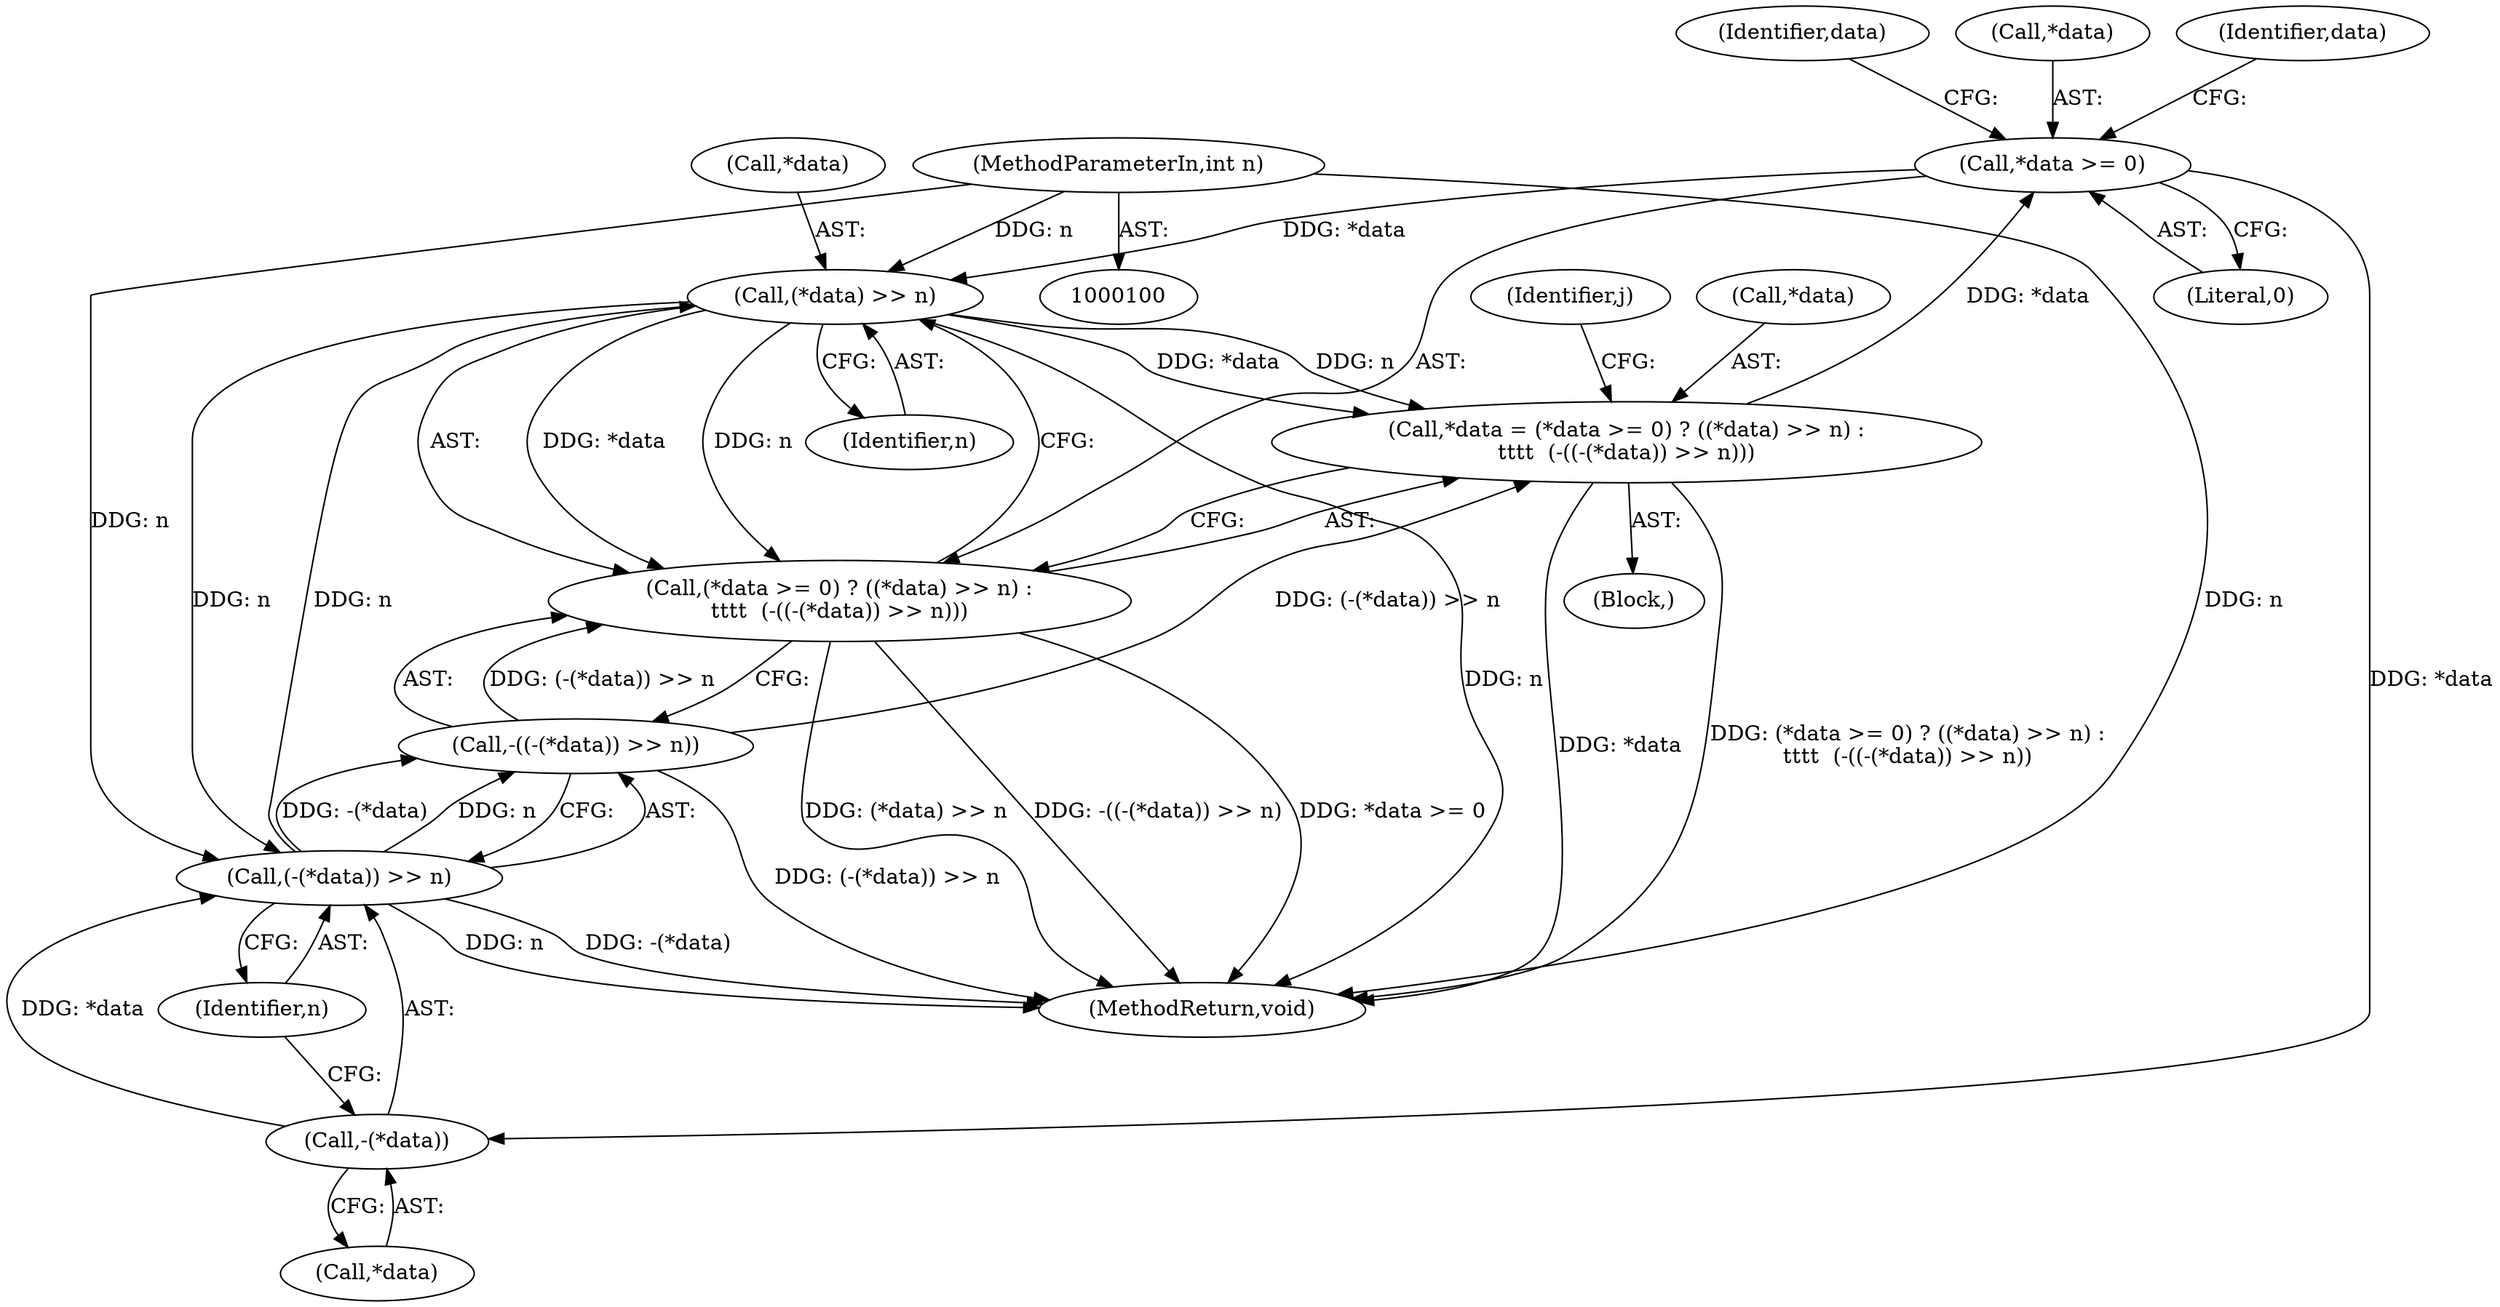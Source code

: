 digraph "0_jasper_d42b2388f7f8e0332c846675133acea151fc557a_22@pointer" {
"1000175" [label="(Call,*data >= 0)"];
"1000171" [label="(Call,*data = (*data >= 0) ? ((*data) >> n) :\n\t\t\t\t  (-((-(*data)) >> n)))"];
"1000179" [label="(Call,(*data) >> n)"];
"1000175" [label="(Call,*data >= 0)"];
"1000184" [label="(Call,(-(*data)) >> n)"];
"1000185" [label="(Call,-(*data))"];
"1000102" [label="(MethodParameterIn,int n)"];
"1000183" [label="(Call,-((-(*data)) >> n))"];
"1000174" [label="(Call,(*data >= 0) ? ((*data) >> n) :\n\t\t\t\t  (-((-(*data)) >> n)))"];
"1000185" [label="(Call,-(*data))"];
"1000187" [label="(Identifier,data)"];
"1000175" [label="(Call,*data >= 0)"];
"1000176" [label="(Call,*data)"];
"1000179" [label="(Call,(*data) >> n)"];
"1000189" [label="(MethodReturn,void)"];
"1000170" [label="(Block,)"];
"1000188" [label="(Identifier,n)"];
"1000181" [label="(Identifier,data)"];
"1000167" [label="(Identifier,j)"];
"1000174" [label="(Call,(*data >= 0) ? ((*data) >> n) :\n\t\t\t\t  (-((-(*data)) >> n)))"];
"1000102" [label="(MethodParameterIn,int n)"];
"1000184" [label="(Call,(-(*data)) >> n)"];
"1000178" [label="(Literal,0)"];
"1000172" [label="(Call,*data)"];
"1000182" [label="(Identifier,n)"];
"1000186" [label="(Call,*data)"];
"1000180" [label="(Call,*data)"];
"1000183" [label="(Call,-((-(*data)) >> n))"];
"1000171" [label="(Call,*data = (*data >= 0) ? ((*data) >> n) :\n\t\t\t\t  (-((-(*data)) >> n)))"];
"1000175" -> "1000174"  [label="AST: "];
"1000175" -> "1000178"  [label="CFG: "];
"1000176" -> "1000175"  [label="AST: "];
"1000178" -> "1000175"  [label="AST: "];
"1000181" -> "1000175"  [label="CFG: "];
"1000187" -> "1000175"  [label="CFG: "];
"1000171" -> "1000175"  [label="DDG: *data"];
"1000175" -> "1000179"  [label="DDG: *data"];
"1000175" -> "1000185"  [label="DDG: *data"];
"1000171" -> "1000170"  [label="AST: "];
"1000171" -> "1000174"  [label="CFG: "];
"1000172" -> "1000171"  [label="AST: "];
"1000174" -> "1000171"  [label="AST: "];
"1000167" -> "1000171"  [label="CFG: "];
"1000171" -> "1000189"  [label="DDG: *data"];
"1000171" -> "1000189"  [label="DDG: (*data >= 0) ? ((*data) >> n) :\n\t\t\t\t  (-((-(*data)) >> n))"];
"1000179" -> "1000171"  [label="DDG: *data"];
"1000179" -> "1000171"  [label="DDG: n"];
"1000183" -> "1000171"  [label="DDG: (-(*data)) >> n"];
"1000179" -> "1000174"  [label="AST: "];
"1000179" -> "1000182"  [label="CFG: "];
"1000180" -> "1000179"  [label="AST: "];
"1000182" -> "1000179"  [label="AST: "];
"1000174" -> "1000179"  [label="CFG: "];
"1000179" -> "1000189"  [label="DDG: n"];
"1000179" -> "1000174"  [label="DDG: *data"];
"1000179" -> "1000174"  [label="DDG: n"];
"1000184" -> "1000179"  [label="DDG: n"];
"1000102" -> "1000179"  [label="DDG: n"];
"1000179" -> "1000184"  [label="DDG: n"];
"1000184" -> "1000183"  [label="AST: "];
"1000184" -> "1000188"  [label="CFG: "];
"1000185" -> "1000184"  [label="AST: "];
"1000188" -> "1000184"  [label="AST: "];
"1000183" -> "1000184"  [label="CFG: "];
"1000184" -> "1000189"  [label="DDG: -(*data)"];
"1000184" -> "1000189"  [label="DDG: n"];
"1000184" -> "1000183"  [label="DDG: -(*data)"];
"1000184" -> "1000183"  [label="DDG: n"];
"1000185" -> "1000184"  [label="DDG: *data"];
"1000102" -> "1000184"  [label="DDG: n"];
"1000185" -> "1000186"  [label="CFG: "];
"1000186" -> "1000185"  [label="AST: "];
"1000188" -> "1000185"  [label="CFG: "];
"1000102" -> "1000100"  [label="AST: "];
"1000102" -> "1000189"  [label="DDG: n"];
"1000183" -> "1000174"  [label="AST: "];
"1000174" -> "1000183"  [label="CFG: "];
"1000183" -> "1000189"  [label="DDG: (-(*data)) >> n"];
"1000183" -> "1000174"  [label="DDG: (-(*data)) >> n"];
"1000174" -> "1000189"  [label="DDG: (*data) >> n"];
"1000174" -> "1000189"  [label="DDG: -((-(*data)) >> n)"];
"1000174" -> "1000189"  [label="DDG: *data >= 0"];
}
